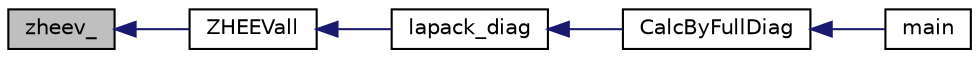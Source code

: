 digraph "zheev_"
{
 // INTERACTIVE_SVG=YES
  edge [fontname="Helvetica",fontsize="10",labelfontname="Helvetica",labelfontsize="10"];
  node [fontname="Helvetica",fontsize="10",shape=record];
  rankdir="LR";
  Node1 [label="zheev_",height=0.2,width=0.4,color="black", fillcolor="grey75", style="filled", fontcolor="black"];
  Node1 -> Node2 [dir="back",color="midnightblue",fontsize="10",style="solid",fontname="Helvetica"];
  Node2 [label="ZHEEVall",height=0.2,width=0.4,color="black", fillcolor="white", style="filled",URL="$matrixlapack_8c.html#a6591537834cf2a4f86271053cc54dd37"];
  Node2 -> Node3 [dir="back",color="midnightblue",fontsize="10",style="solid",fontname="Helvetica"];
  Node3 [label="lapack_diag",height=0.2,width=0.4,color="black", fillcolor="white", style="filled",URL="$lapack__diag_8c.html#a21085cc1f3c40e6b673bf469e6584836"];
  Node3 -> Node4 [dir="back",color="midnightblue",fontsize="10",style="solid",fontname="Helvetica"];
  Node4 [label="CalcByFullDiag",height=0.2,width=0.4,color="black", fillcolor="white", style="filled",URL="$_calc_by_full_diag_8h.html#a67653cce7bc65bc9108006c4c8bfa57b"];
  Node4 -> Node5 [dir="back",color="midnightblue",fontsize="10",style="solid",fontname="Helvetica"];
  Node5 [label="main",height=0.2,width=0.4,color="black", fillcolor="white", style="filled",URL="$_h_phi_main_8c.html#a0ddf1224851353fc92bfbff6f499fa97",tooltip="Main program for HPhi. "];
}
